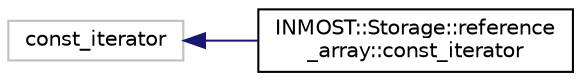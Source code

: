 digraph "Graphical Class Hierarchy"
{
  edge [fontname="Helvetica",fontsize="10",labelfontname="Helvetica",labelfontsize="10"];
  node [fontname="Helvetica",fontsize="10",shape=record];
  rankdir="LR";
  Node1 [label="const_iterator",height=0.2,width=0.4,color="grey75", fillcolor="white", style="filled"];
  Node1 -> Node2 [dir="back",color="midnightblue",fontsize="10",style="solid",fontname="Helvetica"];
  Node2 [label="INMOST::Storage::reference\l_array::const_iterator",height=0.2,width=0.4,color="black", fillcolor="white", style="filled",URL="$classINMOST_1_1Storage_1_1reference__array_1_1const__iterator.html"];
}

